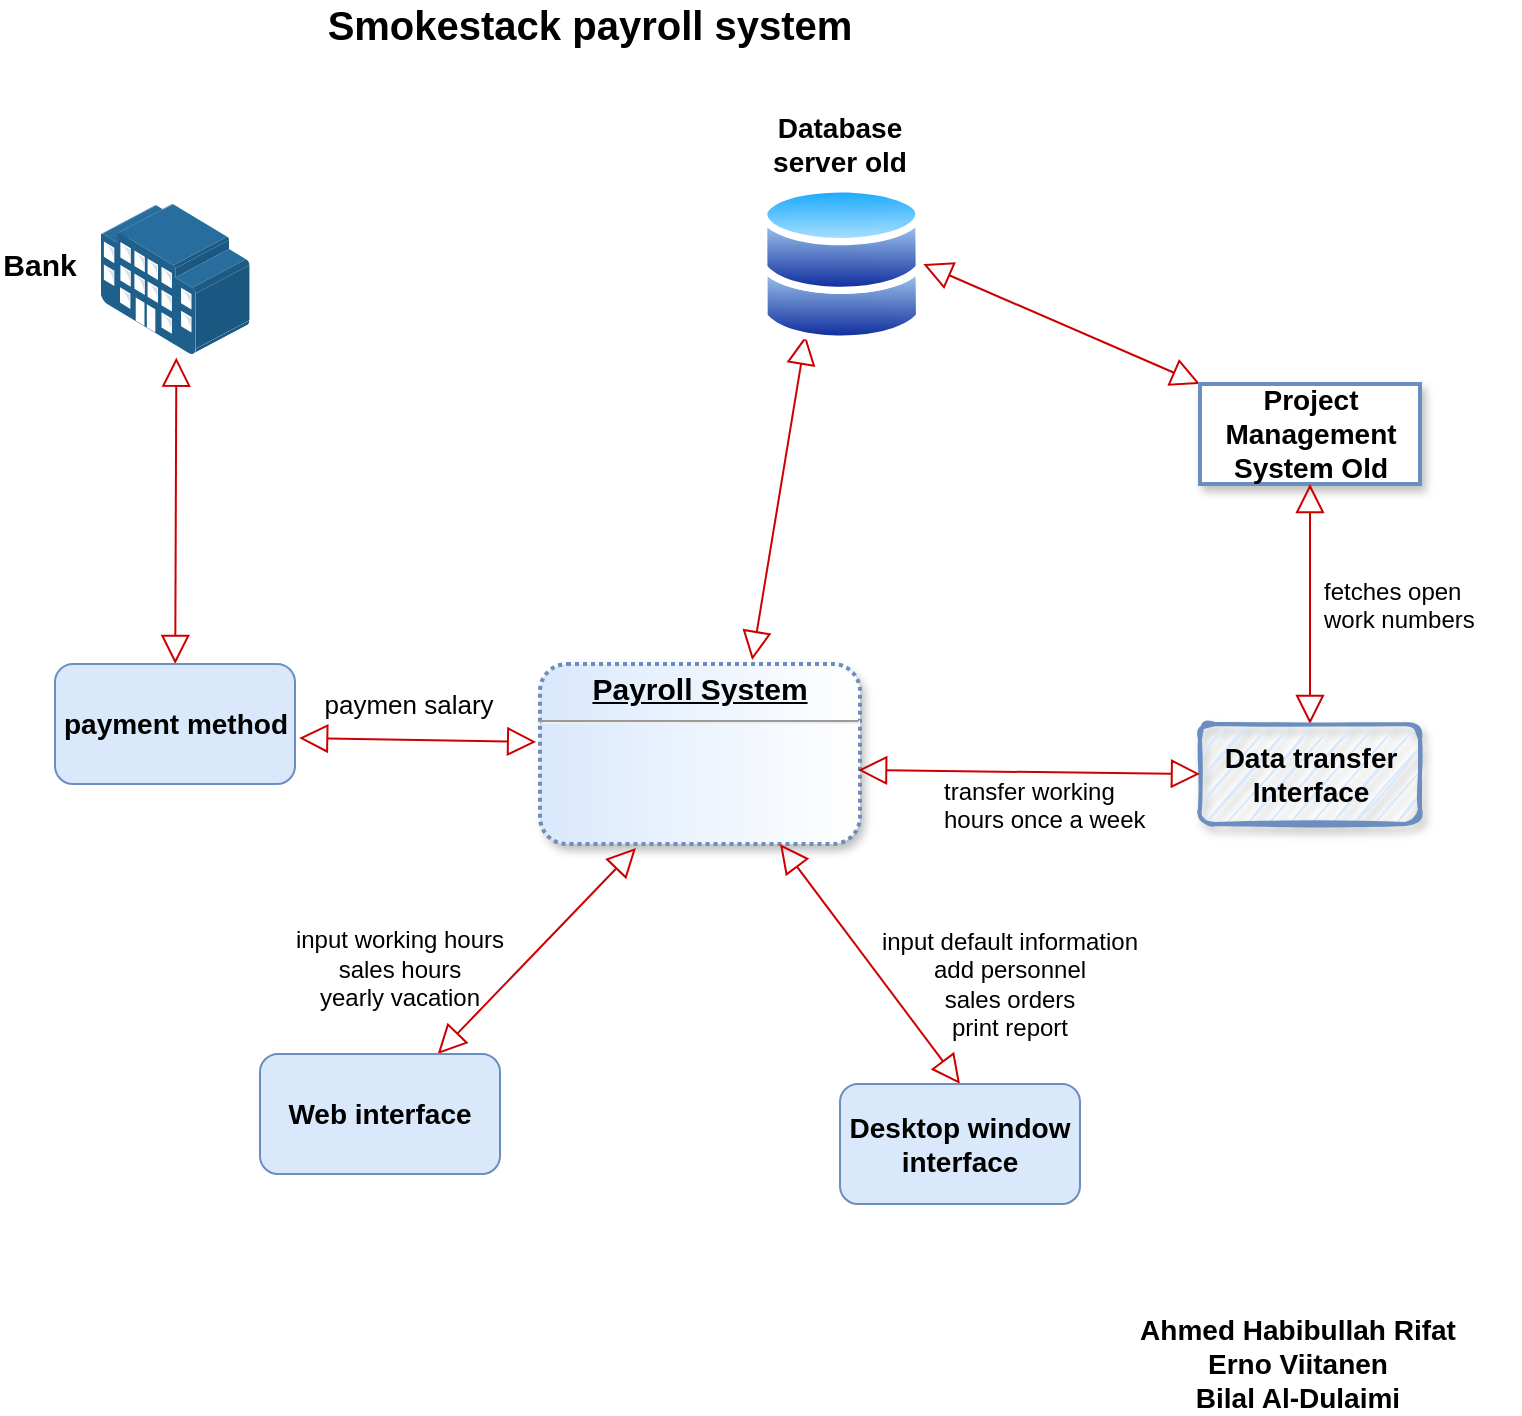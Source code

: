 <mxfile version="13.6.9" type="github">
  <diagram id="C5RBs43oDa-KdzZeNtuy" name="Page-1">
    <mxGraphModel dx="1009" dy="630" grid="1" gridSize="10" guides="1" tooltips="1" connect="1" arrows="1" fold="1" page="1" pageScale="1" pageWidth="827" pageHeight="1169" math="0" shadow="0">
      <root>
        <mxCell id="WIyWlLk6GJQsqaUBKTNV-0" />
        <mxCell id="WIyWlLk6GJQsqaUBKTNV-1" parent="WIyWlLk6GJQsqaUBKTNV-0" />
        <mxCell id="I4y3ttGowcUQWgG4_OlH-4" value="&lt;p style=&quot;margin: 4px 0px 0px ; text-align: center ; text-decoration: underline ; font-size: 15px&quot;&gt;&lt;b&gt;Payroll System&lt;/b&gt;&lt;br&gt;&lt;/p&gt;&lt;hr&gt;&lt;p style=&quot;margin: 0px 0px 0px 8px ; font-size: 13px&quot;&gt;&lt;br&gt;&lt;/p&gt;&lt;br&gt;&lt;p style=&quot;margin: 0px 0px 0px 8px ; font-size: 13px&quot;&gt;&lt;br&gt;&lt;/p&gt;" style="verticalAlign=top;align=left;overflow=fill;fontSize=12;fontFamily=Helvetica;html=1;strokeWidth=2;fillColor=#dae8fc;strokeColor=#6c8ebf;dashed=1;dashPattern=1 1;rounded=1;perimeterSpacing=0;shadow=1;sketch=0;gradientColor=#ffffff;gradientDirection=east;imageAspect=1;" parent="WIyWlLk6GJQsqaUBKTNV-1" vertex="1">
          <mxGeometry x="330" y="360" width="160" height="90" as="geometry" />
        </mxCell>
        <mxCell id="I4y3ttGowcUQWgG4_OlH-12" value="" style="endArrow=block;startArrow=block;html=1;strokeColor=#CC0000;exitX=0.663;exitY=-0.022;exitDx=0;exitDy=0;endFill=0;startFill=0;endSize=12;targetPerimeterSpacing=0;startSize=12;exitPerimeter=0;entryX=0.25;entryY=1;entryDx=0;entryDy=0;" parent="WIyWlLk6GJQsqaUBKTNV-1" source="I4y3ttGowcUQWgG4_OlH-4" target="JhNdbCUnNRkgnIKicVBu-2" edge="1">
          <mxGeometry width="50" height="50" relative="1" as="geometry">
            <mxPoint x="300" y="370" as="sourcePoint" />
            <mxPoint x="504" y="182" as="targetPoint" />
          </mxGeometry>
        </mxCell>
        <mxCell id="I4y3ttGowcUQWgG4_OlH-13" value="" style="endArrow=block;startArrow=block;html=1;strokeColor=#CC0000;exitX=1;exitY=0.5;exitDx=0;exitDy=0;endSize=12;startSize=12;endFill=0;startFill=0;entryX=0;entryY=0;entryDx=0;entryDy=0;" parent="WIyWlLk6GJQsqaUBKTNV-1" source="JhNdbCUnNRkgnIKicVBu-2" target="I4y3ttGowcUQWgG4_OlH-20" edge="1">
          <mxGeometry width="50" height="50" relative="1" as="geometry">
            <mxPoint x="698.183" y="533.635" as="sourcePoint" />
            <mxPoint x="678.587" y="186.022" as="targetPoint" />
          </mxGeometry>
        </mxCell>
        <mxCell id="I4y3ttGowcUQWgG4_OlH-17" value="&lt;b&gt;&lt;font style=&quot;font-size: 20px&quot;&gt;&lt;span id=&quot;yui_3_17_2_1_1599549741766_30&quot; lang=&quot;EN-US&quot;&gt;Smokestack payroll system&lt;/span&gt;&lt;/font&gt;&lt;/b&gt;" style="text;html=1;strokeColor=none;fillColor=none;align=center;verticalAlign=middle;whiteSpace=wrap;rounded=0;" parent="WIyWlLk6GJQsqaUBKTNV-1" vertex="1">
          <mxGeometry x="160" y="30" width="390" height="20" as="geometry" />
        </mxCell>
        <mxCell id="I4y3ttGowcUQWgG4_OlH-19" value="" style="endArrow=block;html=1;strokeColor=#CC0000;exitX=0.509;exitY=1.024;exitDx=0;exitDy=0;exitPerimeter=0;endSize=12;endFill=0;startArrow=block;startFill=0;startSize=12;" parent="WIyWlLk6GJQsqaUBKTNV-1" source="I4y3ttGowcUQWgG4_OlH-30" edge="1" target="JhNdbCUnNRkgnIKicVBu-11">
          <mxGeometry width="50" height="50" relative="1" as="geometry">
            <mxPoint x="165.87" y="200.15" as="sourcePoint" />
            <mxPoint x="148" y="369" as="targetPoint" />
          </mxGeometry>
        </mxCell>
        <mxCell id="I4y3ttGowcUQWgG4_OlH-20" value="&lt;font style=&quot;font-size: 14px&quot;&gt;&lt;b&gt;&lt;font style=&quot;font-size: 14px&quot;&gt;Project&lt;/font&gt;&lt;/b&gt;&lt;/font&gt;&lt;div style=&quot;font-size: 14px&quot;&gt;&lt;font style=&quot;font-size: 14px&quot;&gt;&lt;b&gt;&lt;font style=&quot;font-size: 14px&quot;&gt;Management&lt;/font&gt;&lt;br&gt;&lt;/b&gt;&lt;/font&gt;&lt;/div&gt;&lt;div style=&quot;font-size: 14px&quot;&gt;&lt;font style=&quot;font-size: 14px&quot;&gt;&lt;b&gt;System Old&lt;/b&gt;&lt;/font&gt;&lt;br&gt;&lt;b&gt;&lt;/b&gt;&lt;/div&gt;" style="html=1;strokeWidth=2;strokeColor=#6c8ebf;rounded=0;glass=0;shadow=1;" parent="WIyWlLk6GJQsqaUBKTNV-1" vertex="1">
          <mxGeometry x="660" y="220" width="110" height="50" as="geometry" />
        </mxCell>
        <mxCell id="I4y3ttGowcUQWgG4_OlH-21" value="" style="endArrow=block;startArrow=block;html=1;strokeColor=#CC0000;endSize=12;startSize=12;endFill=0;startFill=0;strokeWidth=1;exitX=0.5;exitY=0;exitDx=0;exitDy=0;entryX=0.5;entryY=1;entryDx=0;entryDy=0;" parent="WIyWlLk6GJQsqaUBKTNV-1" source="I4y3ttGowcUQWgG4_OlH-50" target="I4y3ttGowcUQWgG4_OlH-20" edge="1">
          <mxGeometry width="50" height="50" relative="1" as="geometry">
            <mxPoint x="410" y="580" as="sourcePoint" />
            <mxPoint x="715" y="290" as="targetPoint" />
          </mxGeometry>
        </mxCell>
        <mxCell id="I4y3ttGowcUQWgG4_OlH-30" value="" style="points=[];aspect=fixed;html=1;align=center;shadow=0;dashed=0;image;image=img/lib/allied_telesis/buildings/Large_Building.svg;strokeColor=#000000;strokeWidth=11;" parent="WIyWlLk6GJQsqaUBKTNV-1" vertex="1">
          <mxGeometry x="110" y="130" width="75" height="75" as="geometry" />
        </mxCell>
        <mxCell id="I4y3ttGowcUQWgG4_OlH-32" value="&lt;b&gt;&lt;font style=&quot;font-size: 15px&quot;&gt;Bank&lt;/font&gt;&lt;/b&gt;" style="text;html=1;strokeColor=none;fillColor=none;align=center;verticalAlign=middle;whiteSpace=wrap;rounded=0;" parent="WIyWlLk6GJQsqaUBKTNV-1" vertex="1">
          <mxGeometry x="60" y="150" width="40" height="20" as="geometry" />
        </mxCell>
        <mxCell id="I4y3ttGowcUQWgG4_OlH-40" value="" style="endArrow=block;startArrow=block;html=1;strokeColor=#CC0000;strokeWidth=1;exitX=1.017;exitY=0.617;exitDx=0;exitDy=0;entryX=-0.012;entryY=0.433;entryDx=0;entryDy=0;entryPerimeter=0;endSize=12;startSize=12;endFill=0;startFill=0;exitPerimeter=0;" parent="WIyWlLk6GJQsqaUBKTNV-1" source="JhNdbCUnNRkgnIKicVBu-11" target="I4y3ttGowcUQWgG4_OlH-4" edge="1">
          <mxGeometry width="50" height="50" relative="1" as="geometry">
            <mxPoint x="190" y="400" as="sourcePoint" />
            <mxPoint x="330" y="370" as="targetPoint" />
          </mxGeometry>
        </mxCell>
        <mxCell id="I4y3ttGowcUQWgG4_OlH-42" value="&lt;b&gt;&lt;font style=&quot;font-size: 14px&quot;&gt;&lt;font style=&quot;font-size: 14px&quot;&gt;Data&lt;/font&gt;base server old&lt;br&gt;&lt;/font&gt;&lt;/b&gt;" style="text;html=1;strokeColor=none;fillColor=none;align=center;verticalAlign=middle;whiteSpace=wrap;rounded=0;" parent="WIyWlLk6GJQsqaUBKTNV-1" vertex="1">
          <mxGeometry x="440" y="90" width="80" height="20" as="geometry" />
        </mxCell>
        <mxCell id="I4y3ttGowcUQWgG4_OlH-50" value="&lt;div style=&quot;font-size: 14px&quot;&gt;&lt;b&gt;&lt;font style=&quot;font-size: 14px&quot;&gt;Data transfer&lt;/font&gt;&lt;/b&gt;&lt;/div&gt;&lt;div style=&quot;font-size: 14px&quot;&gt;&lt;b&gt;Interface&lt;/b&gt;&lt;br&gt;&lt;/div&gt;" style="html=1;strokeColor=#6c8ebf;strokeWidth=2;fillColor=#dae8fc;rounded=1;glass=0;shadow=1;sketch=1;perimeterSpacing=0;" parent="WIyWlLk6GJQsqaUBKTNV-1" vertex="1">
          <mxGeometry x="660.0" y="390" width="110" height="50" as="geometry" />
        </mxCell>
        <mxCell id="I4y3ttGowcUQWgG4_OlH-54" value="" style="endArrow=block;startArrow=block;html=1;strokeColor=#CC0000;strokeWidth=1;entryX=0.994;entryY=0.589;entryDx=0;entryDy=0;entryPerimeter=0;exitX=0;exitY=0.5;exitDx=0;exitDy=0;endSize=12;startSize=12;endFill=0;startFill=0;" parent="WIyWlLk6GJQsqaUBKTNV-1" source="I4y3ttGowcUQWgG4_OlH-50" target="I4y3ttGowcUQWgG4_OlH-4" edge="1">
          <mxGeometry width="50" height="50" relative="1" as="geometry">
            <mxPoint x="330" y="540" as="sourcePoint" />
            <mxPoint x="380" y="490" as="targetPoint" />
          </mxGeometry>
        </mxCell>
        <mxCell id="I4y3ttGowcUQWgG4_OlH-58" value="&lt;p style=&quot;line-height: 120%&quot;&gt;&lt;br&gt;&lt;/p&gt;" style="text;html=1;strokeColor=none;fillColor=none;align=center;verticalAlign=middle;whiteSpace=wrap;rounded=0;shadow=1;glass=1;dashed=1;dashPattern=1 1;sketch=0;" parent="WIyWlLk6GJQsqaUBKTNV-1" vertex="1">
          <mxGeometry x="560" y="150" width="40" height="20" as="geometry" />
        </mxCell>
        <mxCell id="I4y3ttGowcUQWgG4_OlH-69" value="&lt;div style=&quot;font-size: 14px&quot;&gt;&lt;b&gt;&lt;font style=&quot;font-size: 14px&quot;&gt;Ahmed Habibullah Rifat&lt;/font&gt;&lt;/b&gt;&lt;/div&gt;&lt;div style=&quot;font-size: 14px&quot;&gt;&lt;b&gt;&lt;font style=&quot;font-size: 14px&quot;&gt;Erno Viitanen&lt;/font&gt;&lt;/b&gt;&lt;/div&gt;&lt;div style=&quot;font-size: 14px&quot;&gt;&lt;b&gt;&lt;font style=&quot;font-size: 14px&quot;&gt;Bilal Al-Dulaimi&lt;br&gt;&lt;/font&gt;&lt;/b&gt;&lt;/div&gt;" style="text;html=1;strokeColor=none;fillColor=none;align=center;verticalAlign=middle;whiteSpace=wrap;rounded=0;shadow=1;glass=1;dashed=1;dashPattern=1 1;sketch=0;" parent="WIyWlLk6GJQsqaUBKTNV-1" vertex="1">
          <mxGeometry x="624.44" y="700" width="170" height="20" as="geometry" />
        </mxCell>
        <mxCell id="JhNdbCUnNRkgnIKicVBu-0" value="&lt;span id=&quot;yui_3_17_2_1_1599549741766_42&quot; lang=&quot;EN-US&quot;&gt;fetches open&lt;br&gt;work numbers&lt;/span&gt;" style="text;whiteSpace=wrap;html=1;" vertex="1" parent="WIyWlLk6GJQsqaUBKTNV-1">
          <mxGeometry x="720" y="310" width="100" height="40" as="geometry" />
        </mxCell>
        <mxCell id="JhNdbCUnNRkgnIKicVBu-1" value="transfer w&lt;font style=&quot;font-size: 12px&quot;&gt;&lt;span id=&quot;yui_3_17_2_1_1599549741766_42&quot; lang=&quot;EN-US&quot;&gt;orking hours&lt;/span&gt; &lt;span id=&quot;yui_3_17_2_1_1599549741766_42&quot; lang=&quot;EN-US&quot;&gt;once a week&lt;/span&gt;&lt;/font&gt;&lt;font style=&quot;font-size: 12px&quot;&gt;&lt;br&gt;&lt;/font&gt;" style="text;whiteSpace=wrap;html=1;" vertex="1" parent="WIyWlLk6GJQsqaUBKTNV-1">
          <mxGeometry x="530" y="410" width="110" height="40" as="geometry" />
        </mxCell>
        <mxCell id="JhNdbCUnNRkgnIKicVBu-2" value="" style="aspect=fixed;perimeter=ellipsePerimeter;html=1;align=center;shadow=0;dashed=0;spacingTop=3;image;image=img/lib/active_directory/databases.svg;" vertex="1" parent="WIyWlLk6GJQsqaUBKTNV-1">
          <mxGeometry x="440.0" y="120" width="81.63" height="80" as="geometry" />
        </mxCell>
        <mxCell id="JhNdbCUnNRkgnIKicVBu-4" style="rounded=0;orthogonalLoop=1;jettySize=auto;html=1;exitX=0.5;exitY=0;exitDx=0;exitDy=0;entryX=0.75;entryY=1;entryDx=0;entryDy=0;endArrow=block;endFill=0;strokeColor=#CC0000;endSize=12;startSize=12;startArrow=block;startFill=0;" edge="1" parent="WIyWlLk6GJQsqaUBKTNV-1" source="JhNdbCUnNRkgnIKicVBu-3" target="I4y3ttGowcUQWgG4_OlH-4">
          <mxGeometry relative="1" as="geometry" />
        </mxCell>
        <mxCell id="JhNdbCUnNRkgnIKicVBu-3" value="&lt;div style=&quot;font-size: 14px&quot;&gt;&lt;font style=&quot;font-size: 14px&quot;&gt;&lt;b&gt;Desktop window&lt;/b&gt;&lt;/font&gt;&lt;/div&gt;&lt;div style=&quot;font-size: 14px&quot;&gt;&lt;font style=&quot;font-size: 14px&quot;&gt;&lt;b&gt;interface&lt;br&gt;&lt;/b&gt;&lt;/font&gt;&lt;/div&gt;" style="rounded=1;whiteSpace=wrap;html=1;fillColor=#dae8fc;strokeColor=#6c8ebf;" vertex="1" parent="WIyWlLk6GJQsqaUBKTNV-1">
          <mxGeometry x="480" y="570" width="120" height="60" as="geometry" />
        </mxCell>
        <mxCell id="JhNdbCUnNRkgnIKicVBu-7" value="&lt;br&gt;&lt;div&gt;&lt;span id=&quot;yui_3_17_2_1_1599635082173_30&quot; lang=&quot;EN-US&quot;&gt;input default information&lt;/span&gt;&lt;/div&gt;&lt;div&gt;&lt;span id=&quot;yui_3_17_2_1_1599635082173_30&quot; lang=&quot;EN-US&quot;&gt;&lt;span id=&quot;yui_3_17_2_1_1599635082173_30&quot; lang=&quot;EN-US&quot;&gt;add personnel&lt;/span&gt;&lt;/span&gt;&lt;/div&gt;&lt;div&gt;&lt;span id=&quot;yui_3_17_2_1_1599635082173_30&quot; lang=&quot;EN-US&quot;&gt;sales orders&lt;/span&gt;&lt;/div&gt;&lt;div&gt;&lt;span id=&quot;yui_3_17_2_1_1599635082173_30&quot; lang=&quot;EN-US&quot;&gt;print report&lt;br&gt;&lt;/span&gt;&lt;/div&gt;&lt;div&gt;&lt;span id=&quot;yui_3_17_2_1_1599635082173_30&quot; lang=&quot;EN-US&quot;&gt;&lt;span id=&quot;yui_3_17_2_1_1599635082173_30&quot; lang=&quot;EN-US&quot;&gt;&lt;br&gt;&lt;/span&gt;&lt;/span&gt;&lt;/div&gt;" style="text;html=1;strokeColor=none;fillColor=none;align=center;verticalAlign=middle;whiteSpace=wrap;rounded=0;" vertex="1" parent="WIyWlLk6GJQsqaUBKTNV-1">
          <mxGeometry x="470" y="480" width="190" height="80" as="geometry" />
        </mxCell>
        <mxCell id="JhNdbCUnNRkgnIKicVBu-9" style="rounded=0;orthogonalLoop=1;jettySize=auto;html=1;entryX=0.3;entryY=1.022;entryDx=0;entryDy=0;entryPerimeter=0;startArrow=block;startFill=0;startSize=12;endArrow=block;endFill=0;endSize=12;strokeColor=#CC0000;jumpSize=6;" edge="1" parent="WIyWlLk6GJQsqaUBKTNV-1" source="JhNdbCUnNRkgnIKicVBu-8" target="I4y3ttGowcUQWgG4_OlH-4">
          <mxGeometry relative="1" as="geometry" />
        </mxCell>
        <mxCell id="JhNdbCUnNRkgnIKicVBu-8" value="&lt;b&gt;&lt;font style=&quot;font-size: 14px&quot;&gt;&lt;span id=&quot;yui_3_17_2_1_1599635082173_30&quot; lang=&quot;EN-US&quot;&gt;Web interface&lt;/span&gt;&lt;/font&gt;&lt;/b&gt;" style="rounded=1;whiteSpace=wrap;html=1;fillColor=#dae8fc;strokeColor=#6c8ebf;" vertex="1" parent="WIyWlLk6GJQsqaUBKTNV-1">
          <mxGeometry x="190" y="555" width="120" height="60" as="geometry" />
        </mxCell>
        <mxCell id="JhNdbCUnNRkgnIKicVBu-10" value="&lt;br&gt;&lt;span id=&quot;yui_3_17_2_1_1599635082173_30&quot; lang=&quot;EN-US&quot;&gt;input working hours&lt;/span&gt;&lt;br&gt;&lt;div&gt;sales hours&lt;span id=&quot;yui_3_17_2_1_1599635082173_43&quot; lang=&quot;EN-US&quot;&gt;&lt;br&gt;&lt;/span&gt;&lt;/div&gt;&lt;div&gt;&lt;span id=&quot;yui_3_17_2_1_1599635082173_43&quot; lang=&quot;EN-US&quot;&gt;yearly vacation&lt;/span&gt;&lt;/div&gt;" style="text;html=1;strokeColor=none;fillColor=none;align=center;verticalAlign=middle;whiteSpace=wrap;rounded=0;" vertex="1" parent="WIyWlLk6GJQsqaUBKTNV-1">
          <mxGeometry x="175" y="470" width="170" height="70" as="geometry" />
        </mxCell>
        <mxCell id="JhNdbCUnNRkgnIKicVBu-11" value="&lt;b&gt;&lt;font style=&quot;font-size: 14px&quot;&gt;payment method &lt;/font&gt;&lt;/b&gt;" style="rounded=1;whiteSpace=wrap;html=1;fillColor=#dae8fc;strokeColor=#6c8ebf;" vertex="1" parent="WIyWlLk6GJQsqaUBKTNV-1">
          <mxGeometry x="87.5" y="360" width="120" height="60" as="geometry" />
        </mxCell>
        <mxCell id="JhNdbCUnNRkgnIKicVBu-12" value="&lt;p style=&quot;margin: 0px 0px 0px 8px ; font-size: 13px&quot;&gt;paymen salary&lt;/p&gt;" style="text;html=1;align=center;verticalAlign=middle;resizable=0;points=[];autosize=1;" vertex="1" parent="WIyWlLk6GJQsqaUBKTNV-1">
          <mxGeometry x="205" y="370" width="110" height="20" as="geometry" />
        </mxCell>
      </root>
    </mxGraphModel>
  </diagram>
</mxfile>
